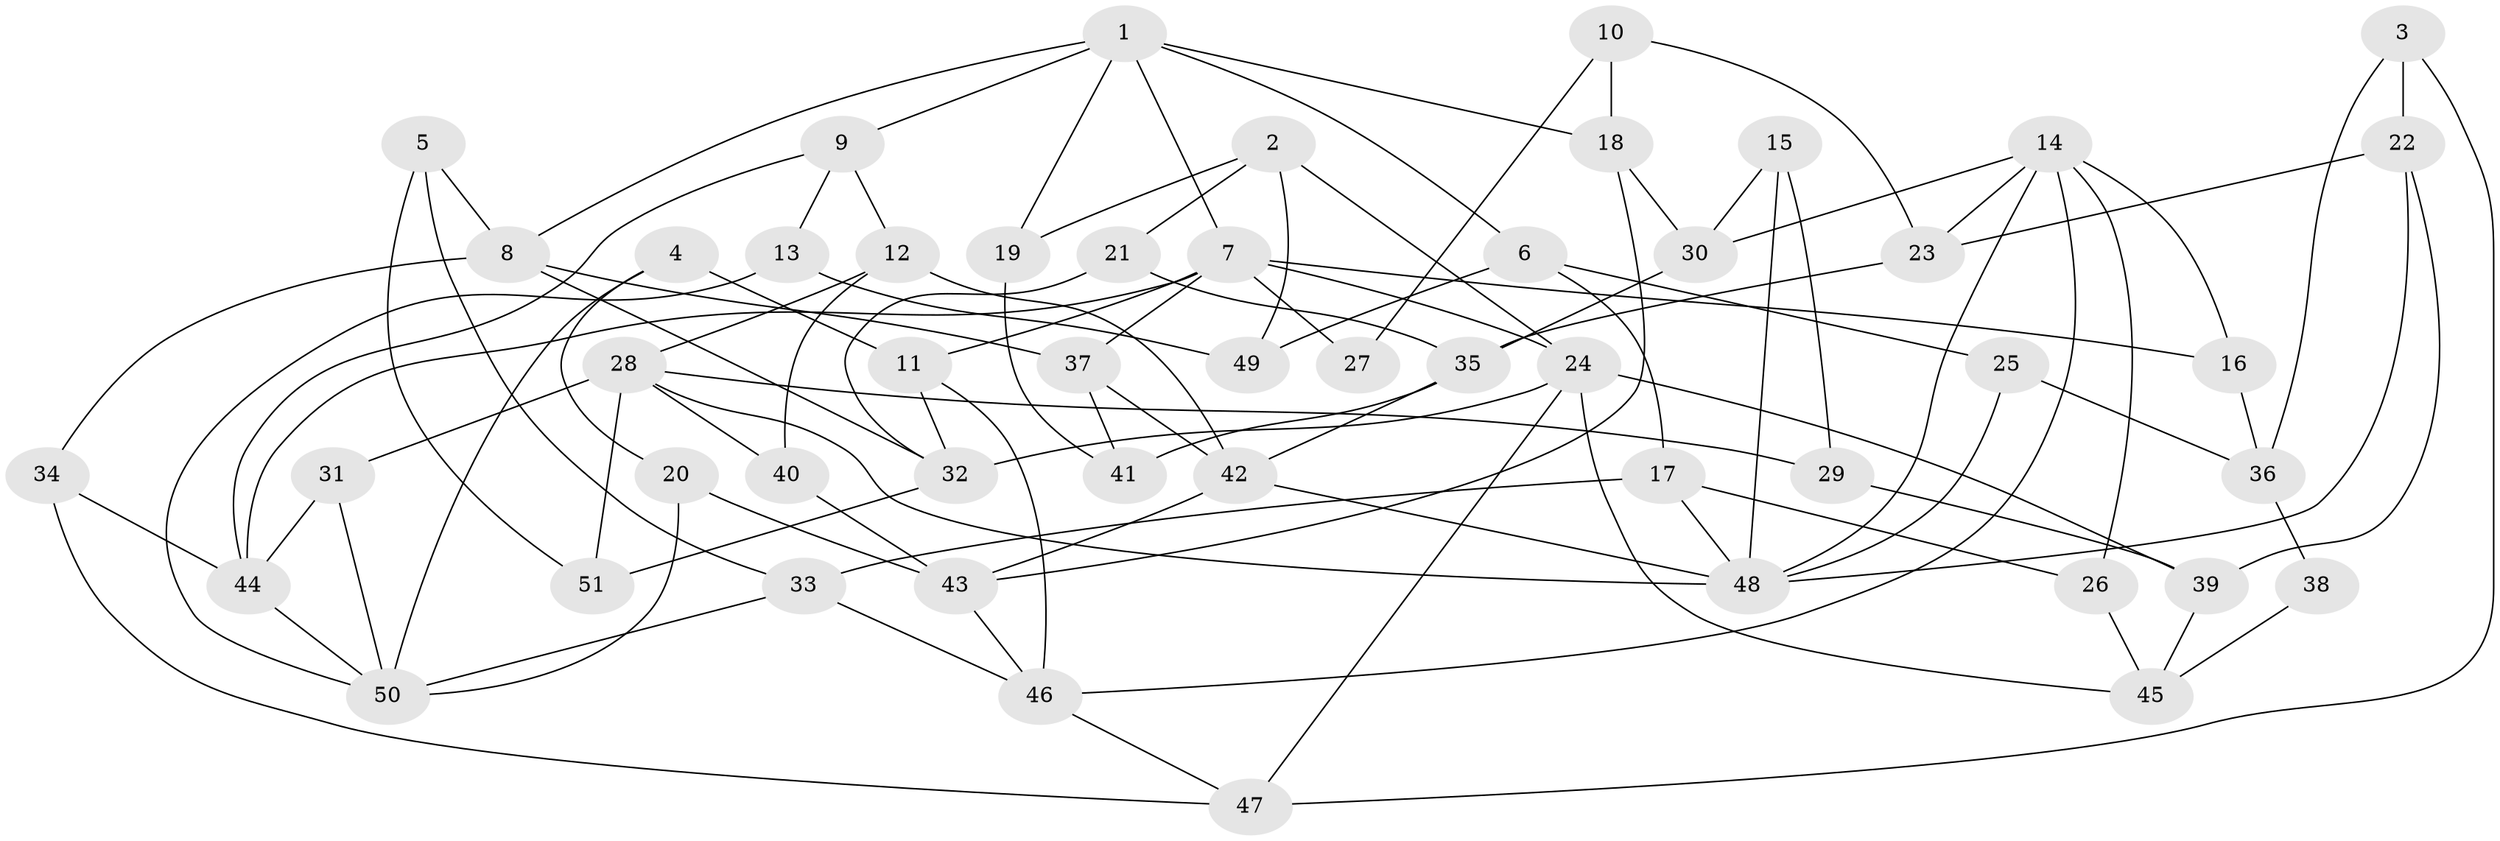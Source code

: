 // Generated by graph-tools (version 1.1) at 2025/02/03/09/25 03:02:03]
// undirected, 51 vertices, 102 edges
graph export_dot {
graph [start="1"]
  node [color=gray90,style=filled];
  1;
  2;
  3;
  4;
  5;
  6;
  7;
  8;
  9;
  10;
  11;
  12;
  13;
  14;
  15;
  16;
  17;
  18;
  19;
  20;
  21;
  22;
  23;
  24;
  25;
  26;
  27;
  28;
  29;
  30;
  31;
  32;
  33;
  34;
  35;
  36;
  37;
  38;
  39;
  40;
  41;
  42;
  43;
  44;
  45;
  46;
  47;
  48;
  49;
  50;
  51;
  1 -- 19;
  1 -- 8;
  1 -- 6;
  1 -- 7;
  1 -- 9;
  1 -- 18;
  2 -- 24;
  2 -- 21;
  2 -- 19;
  2 -- 49;
  3 -- 36;
  3 -- 47;
  3 -- 22;
  4 -- 11;
  4 -- 50;
  4 -- 20;
  5 -- 33;
  5 -- 8;
  5 -- 51;
  6 -- 49;
  6 -- 17;
  6 -- 25;
  7 -- 44;
  7 -- 11;
  7 -- 16;
  7 -- 24;
  7 -- 27;
  7 -- 37;
  8 -- 37;
  8 -- 32;
  8 -- 34;
  9 -- 12;
  9 -- 13;
  9 -- 44;
  10 -- 18;
  10 -- 23;
  10 -- 27;
  11 -- 46;
  11 -- 32;
  12 -- 42;
  12 -- 28;
  12 -- 40;
  13 -- 50;
  13 -- 49;
  14 -- 30;
  14 -- 48;
  14 -- 16;
  14 -- 23;
  14 -- 26;
  14 -- 46;
  15 -- 30;
  15 -- 29;
  15 -- 48;
  16 -- 36;
  17 -- 48;
  17 -- 26;
  17 -- 33;
  18 -- 43;
  18 -- 30;
  19 -- 41;
  20 -- 43;
  20 -- 50;
  21 -- 32;
  21 -- 35;
  22 -- 39;
  22 -- 23;
  22 -- 48;
  23 -- 35;
  24 -- 32;
  24 -- 39;
  24 -- 45;
  24 -- 47;
  25 -- 48;
  25 -- 36;
  26 -- 45;
  28 -- 31;
  28 -- 48;
  28 -- 29;
  28 -- 40;
  28 -- 51;
  29 -- 39;
  30 -- 35;
  31 -- 50;
  31 -- 44;
  32 -- 51;
  33 -- 46;
  33 -- 50;
  34 -- 44;
  34 -- 47;
  35 -- 42;
  35 -- 41;
  36 -- 38;
  37 -- 42;
  37 -- 41;
  38 -- 45;
  39 -- 45;
  40 -- 43;
  42 -- 48;
  42 -- 43;
  43 -- 46;
  44 -- 50;
  46 -- 47;
}
